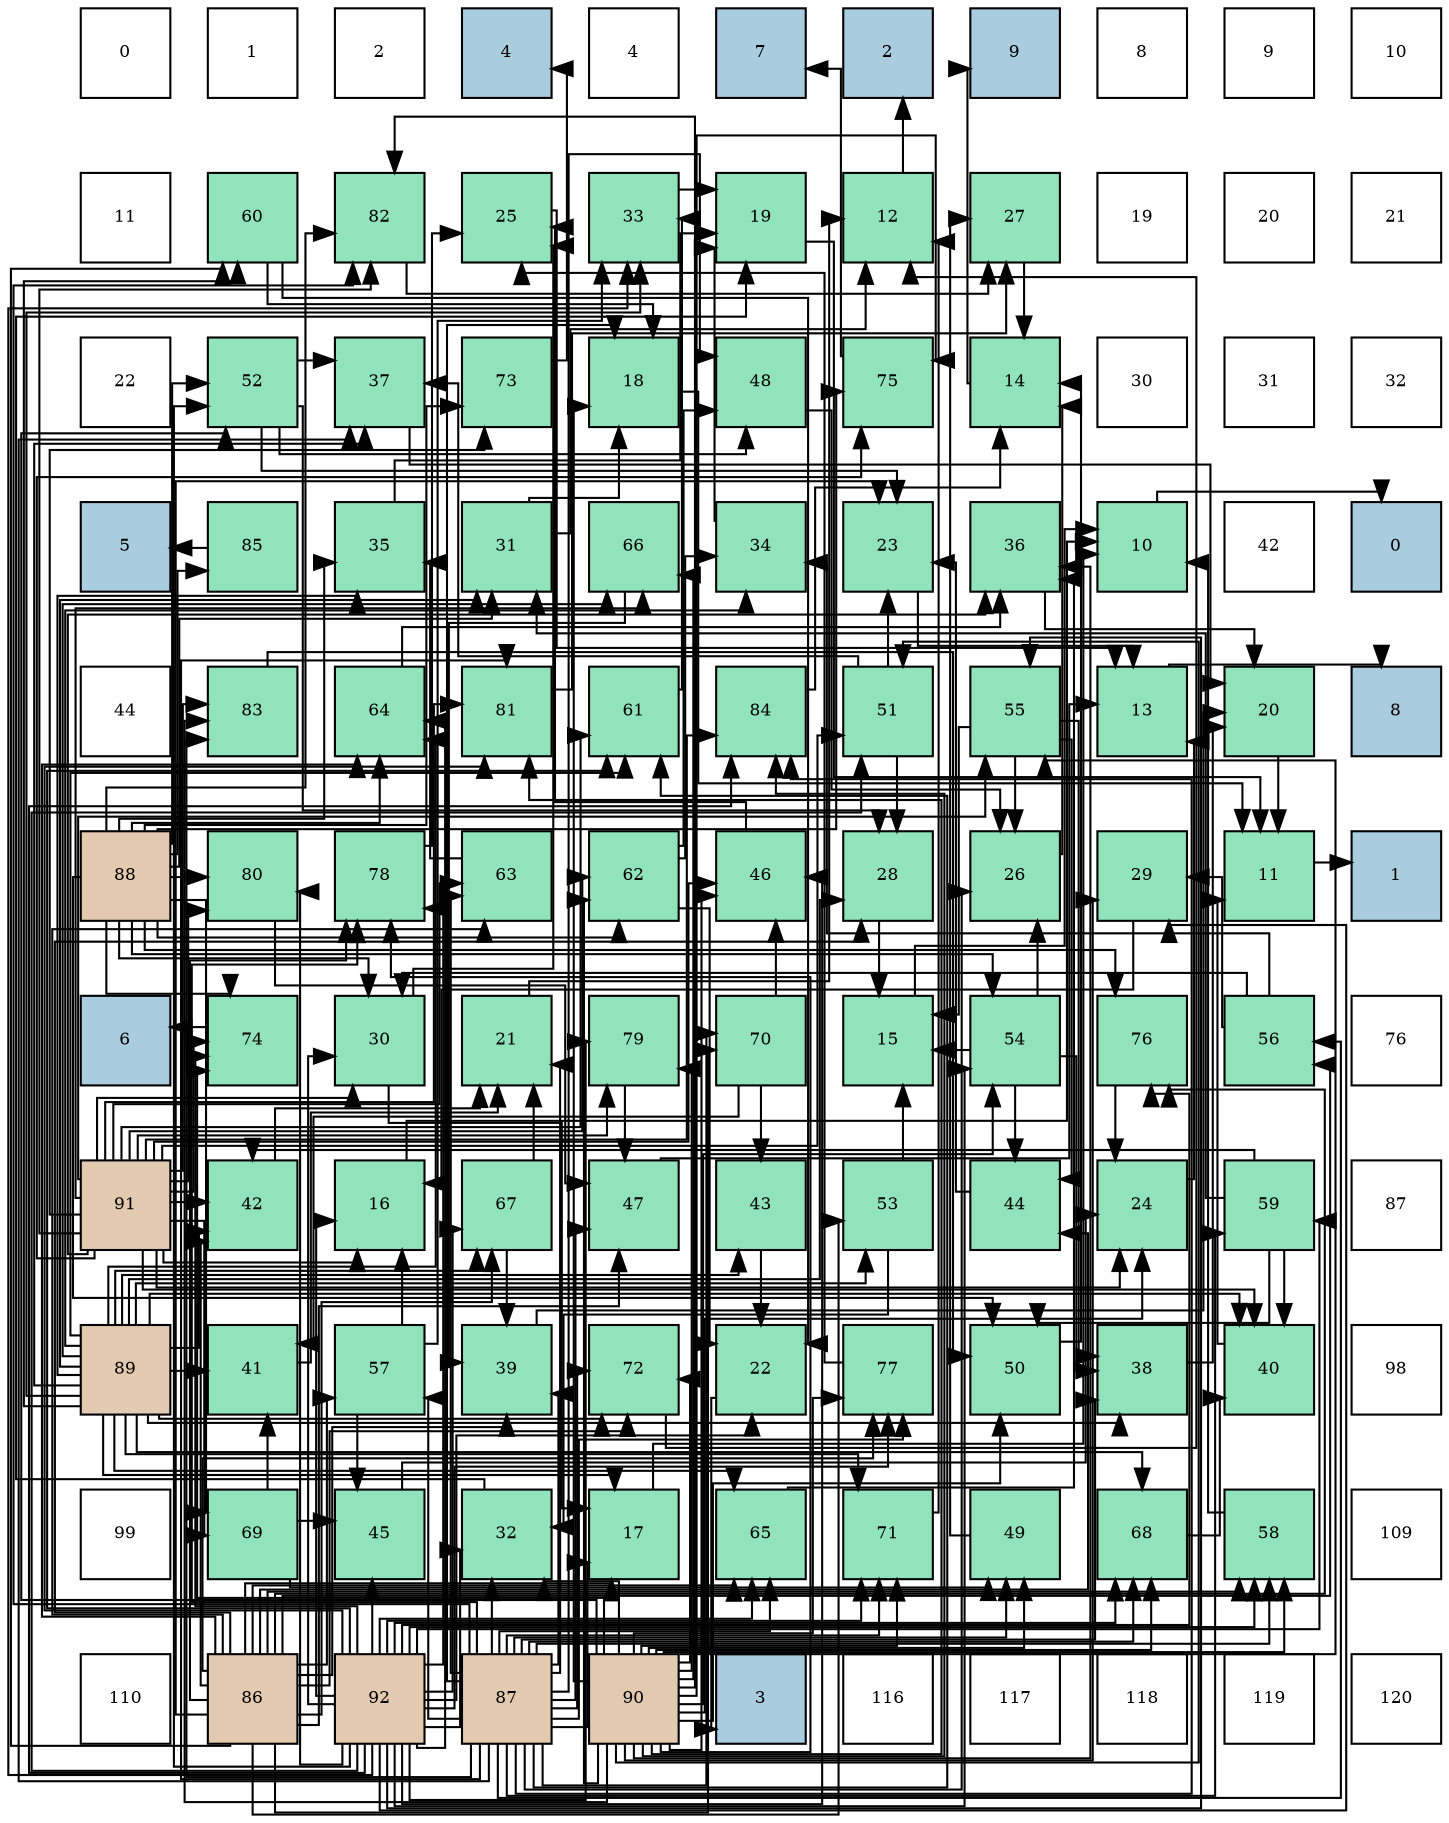 digraph layout{
 rankdir=TB;
 splines=ortho;
 node [style=filled shape=square fixedsize=true width=0.6];
0[label="0", fontsize=8, fillcolor="#ffffff"];
1[label="1", fontsize=8, fillcolor="#ffffff"];
2[label="2", fontsize=8, fillcolor="#ffffff"];
3[label="4", fontsize=8, fillcolor="#a9ccde"];
4[label="4", fontsize=8, fillcolor="#ffffff"];
5[label="7", fontsize=8, fillcolor="#a9ccde"];
6[label="2", fontsize=8, fillcolor="#a9ccde"];
7[label="9", fontsize=8, fillcolor="#a9ccde"];
8[label="8", fontsize=8, fillcolor="#ffffff"];
9[label="9", fontsize=8, fillcolor="#ffffff"];
10[label="10", fontsize=8, fillcolor="#ffffff"];
11[label="11", fontsize=8, fillcolor="#ffffff"];
12[label="60", fontsize=8, fillcolor="#91e3bb"];
13[label="82", fontsize=8, fillcolor="#91e3bb"];
14[label="25", fontsize=8, fillcolor="#91e3bb"];
15[label="33", fontsize=8, fillcolor="#91e3bb"];
16[label="19", fontsize=8, fillcolor="#91e3bb"];
17[label="12", fontsize=8, fillcolor="#91e3bb"];
18[label="27", fontsize=8, fillcolor="#91e3bb"];
19[label="19", fontsize=8, fillcolor="#ffffff"];
20[label="20", fontsize=8, fillcolor="#ffffff"];
21[label="21", fontsize=8, fillcolor="#ffffff"];
22[label="22", fontsize=8, fillcolor="#ffffff"];
23[label="52", fontsize=8, fillcolor="#91e3bb"];
24[label="37", fontsize=8, fillcolor="#91e3bb"];
25[label="73", fontsize=8, fillcolor="#91e3bb"];
26[label="18", fontsize=8, fillcolor="#91e3bb"];
27[label="48", fontsize=8, fillcolor="#91e3bb"];
28[label="75", fontsize=8, fillcolor="#91e3bb"];
29[label="14", fontsize=8, fillcolor="#91e3bb"];
30[label="30", fontsize=8, fillcolor="#ffffff"];
31[label="31", fontsize=8, fillcolor="#ffffff"];
32[label="32", fontsize=8, fillcolor="#ffffff"];
33[label="5", fontsize=8, fillcolor="#a9ccde"];
34[label="85", fontsize=8, fillcolor="#91e3bb"];
35[label="35", fontsize=8, fillcolor="#91e3bb"];
36[label="31", fontsize=8, fillcolor="#91e3bb"];
37[label="66", fontsize=8, fillcolor="#91e3bb"];
38[label="34", fontsize=8, fillcolor="#91e3bb"];
39[label="23", fontsize=8, fillcolor="#91e3bb"];
40[label="36", fontsize=8, fillcolor="#91e3bb"];
41[label="10", fontsize=8, fillcolor="#91e3bb"];
42[label="42", fontsize=8, fillcolor="#ffffff"];
43[label="0", fontsize=8, fillcolor="#a9ccde"];
44[label="44", fontsize=8, fillcolor="#ffffff"];
45[label="83", fontsize=8, fillcolor="#91e3bb"];
46[label="64", fontsize=8, fillcolor="#91e3bb"];
47[label="81", fontsize=8, fillcolor="#91e3bb"];
48[label="61", fontsize=8, fillcolor="#91e3bb"];
49[label="84", fontsize=8, fillcolor="#91e3bb"];
50[label="51", fontsize=8, fillcolor="#91e3bb"];
51[label="55", fontsize=8, fillcolor="#91e3bb"];
52[label="13", fontsize=8, fillcolor="#91e3bb"];
53[label="20", fontsize=8, fillcolor="#91e3bb"];
54[label="8", fontsize=8, fillcolor="#a9ccde"];
55[label="88", fontsize=8, fillcolor="#e3c9af"];
56[label="80", fontsize=8, fillcolor="#91e3bb"];
57[label="78", fontsize=8, fillcolor="#91e3bb"];
58[label="63", fontsize=8, fillcolor="#91e3bb"];
59[label="62", fontsize=8, fillcolor="#91e3bb"];
60[label="46", fontsize=8, fillcolor="#91e3bb"];
61[label="28", fontsize=8, fillcolor="#91e3bb"];
62[label="26", fontsize=8, fillcolor="#91e3bb"];
63[label="29", fontsize=8, fillcolor="#91e3bb"];
64[label="11", fontsize=8, fillcolor="#91e3bb"];
65[label="1", fontsize=8, fillcolor="#a9ccde"];
66[label="6", fontsize=8, fillcolor="#a9ccde"];
67[label="74", fontsize=8, fillcolor="#91e3bb"];
68[label="30", fontsize=8, fillcolor="#91e3bb"];
69[label="21", fontsize=8, fillcolor="#91e3bb"];
70[label="79", fontsize=8, fillcolor="#91e3bb"];
71[label="70", fontsize=8, fillcolor="#91e3bb"];
72[label="15", fontsize=8, fillcolor="#91e3bb"];
73[label="54", fontsize=8, fillcolor="#91e3bb"];
74[label="76", fontsize=8, fillcolor="#91e3bb"];
75[label="56", fontsize=8, fillcolor="#91e3bb"];
76[label="76", fontsize=8, fillcolor="#ffffff"];
77[label="91", fontsize=8, fillcolor="#e3c9af"];
78[label="42", fontsize=8, fillcolor="#91e3bb"];
79[label="16", fontsize=8, fillcolor="#91e3bb"];
80[label="67", fontsize=8, fillcolor="#91e3bb"];
81[label="47", fontsize=8, fillcolor="#91e3bb"];
82[label="43", fontsize=8, fillcolor="#91e3bb"];
83[label="53", fontsize=8, fillcolor="#91e3bb"];
84[label="44", fontsize=8, fillcolor="#91e3bb"];
85[label="24", fontsize=8, fillcolor="#91e3bb"];
86[label="59", fontsize=8, fillcolor="#91e3bb"];
87[label="87", fontsize=8, fillcolor="#ffffff"];
88[label="89", fontsize=8, fillcolor="#e3c9af"];
89[label="41", fontsize=8, fillcolor="#91e3bb"];
90[label="57", fontsize=8, fillcolor="#91e3bb"];
91[label="39", fontsize=8, fillcolor="#91e3bb"];
92[label="72", fontsize=8, fillcolor="#91e3bb"];
93[label="22", fontsize=8, fillcolor="#91e3bb"];
94[label="77", fontsize=8, fillcolor="#91e3bb"];
95[label="50", fontsize=8, fillcolor="#91e3bb"];
96[label="38", fontsize=8, fillcolor="#91e3bb"];
97[label="40", fontsize=8, fillcolor="#91e3bb"];
98[label="98", fontsize=8, fillcolor="#ffffff"];
99[label="99", fontsize=8, fillcolor="#ffffff"];
100[label="69", fontsize=8, fillcolor="#91e3bb"];
101[label="45", fontsize=8, fillcolor="#91e3bb"];
102[label="32", fontsize=8, fillcolor="#91e3bb"];
103[label="17", fontsize=8, fillcolor="#91e3bb"];
104[label="65", fontsize=8, fillcolor="#91e3bb"];
105[label="71", fontsize=8, fillcolor="#91e3bb"];
106[label="49", fontsize=8, fillcolor="#91e3bb"];
107[label="68", fontsize=8, fillcolor="#91e3bb"];
108[label="58", fontsize=8, fillcolor="#91e3bb"];
109[label="109", fontsize=8, fillcolor="#ffffff"];
110[label="110", fontsize=8, fillcolor="#ffffff"];
111[label="86", fontsize=8, fillcolor="#e3c9af"];
112[label="92", fontsize=8, fillcolor="#e3c9af"];
113[label="87", fontsize=8, fillcolor="#e3c9af"];
114[label="90", fontsize=8, fillcolor="#e3c9af"];
115[label="3", fontsize=8, fillcolor="#a9ccde"];
116[label="116", fontsize=8, fillcolor="#ffffff"];
117[label="117", fontsize=8, fillcolor="#ffffff"];
118[label="118", fontsize=8, fillcolor="#ffffff"];
119[label="119", fontsize=8, fillcolor="#ffffff"];
120[label="120", fontsize=8, fillcolor="#ffffff"];
edge [constraint=false, style=vis];41 -> 43;
64 -> 65;
17 -> 6;
52 -> 54;
29 -> 7;
72 -> 41;
79 -> 41;
103 -> 41;
26 -> 64;
16 -> 64;
53 -> 64;
69 -> 17;
93 -> 115;
39 -> 52;
85 -> 52;
14 -> 52;
62 -> 29;
18 -> 29;
61 -> 72;
63 -> 79;
68 -> 103;
68 -> 14;
36 -> 17;
36 -> 26;
102 -> 16;
15 -> 16;
38 -> 16;
35 -> 16;
40 -> 53;
24 -> 53;
96 -> 53;
91 -> 53;
97 -> 64;
89 -> 69;
78 -> 69;
82 -> 93;
84 -> 39;
101 -> 85;
60 -> 14;
81 -> 52;
27 -> 62;
106 -> 18;
95 -> 29;
50 -> 39;
50 -> 61;
50 -> 24;
23 -> 39;
23 -> 61;
23 -> 24;
23 -> 27;
83 -> 72;
83 -> 102;
73 -> 72;
73 -> 62;
73 -> 96;
73 -> 84;
51 -> 72;
51 -> 62;
51 -> 96;
51 -> 84;
75 -> 63;
75 -> 68;
75 -> 38;
90 -> 79;
90 -> 15;
90 -> 101;
108 -> 41;
86 -> 36;
86 -> 97;
86 -> 78;
86 -> 95;
12 -> 26;
12 -> 93;
48 -> 15;
59 -> 93;
59 -> 38;
59 -> 27;
58 -> 35;
46 -> 40;
104 -> 40;
37 -> 91;
80 -> 69;
80 -> 91;
107 -> 97;
100 -> 89;
100 -> 101;
100 -> 106;
71 -> 89;
71 -> 82;
71 -> 60;
105 -> 17;
92 -> 17;
25 -> 3;
67 -> 66;
28 -> 5;
74 -> 85;
94 -> 14;
57 -> 14;
70 -> 81;
56 -> 81;
47 -> 18;
13 -> 18;
45 -> 95;
49 -> 29;
34 -> 33;
111 -> 103;
111 -> 39;
111 -> 61;
111 -> 91;
111 -> 78;
111 -> 84;
111 -> 81;
111 -> 83;
111 -> 75;
111 -> 90;
111 -> 108;
111 -> 12;
111 -> 58;
111 -> 46;
111 -> 104;
111 -> 80;
111 -> 71;
111 -> 92;
111 -> 74;
111 -> 94;
111 -> 57;
113 -> 103;
113 -> 26;
113 -> 69;
113 -> 62;
113 -> 102;
113 -> 24;
113 -> 96;
113 -> 91;
113 -> 81;
113 -> 27;
113 -> 106;
113 -> 75;
113 -> 90;
113 -> 108;
113 -> 86;
113 -> 48;
113 -> 58;
113 -> 104;
113 -> 107;
113 -> 71;
113 -> 105;
113 -> 92;
113 -> 94;
113 -> 57;
113 -> 47;
113 -> 13;
113 -> 45;
113 -> 49;
55 -> 68;
55 -> 36;
55 -> 35;
55 -> 95;
55 -> 23;
55 -> 73;
55 -> 59;
55 -> 46;
55 -> 100;
55 -> 25;
55 -> 67;
55 -> 28;
55 -> 74;
55 -> 56;
55 -> 13;
55 -> 34;
88 -> 103;
88 -> 61;
88 -> 36;
88 -> 15;
88 -> 38;
88 -> 35;
88 -> 24;
88 -> 96;
88 -> 97;
88 -> 89;
88 -> 78;
88 -> 82;
88 -> 83;
88 -> 12;
88 -> 48;
88 -> 46;
88 -> 104;
88 -> 37;
88 -> 80;
88 -> 107;
88 -> 105;
88 -> 92;
114 -> 26;
114 -> 85;
114 -> 63;
114 -> 102;
114 -> 40;
114 -> 60;
114 -> 106;
114 -> 95;
114 -> 50;
114 -> 23;
114 -> 73;
114 -> 51;
114 -> 108;
114 -> 59;
114 -> 37;
114 -> 107;
114 -> 105;
114 -> 92;
114 -> 67;
114 -> 28;
114 -> 94;
114 -> 57;
114 -> 70;
114 -> 47;
114 -> 13;
114 -> 45;
114 -> 49;
77 -> 79;
77 -> 85;
77 -> 68;
77 -> 40;
77 -> 97;
77 -> 78;
77 -> 60;
77 -> 50;
77 -> 51;
77 -> 48;
77 -> 59;
77 -> 58;
77 -> 37;
77 -> 100;
77 -> 25;
77 -> 67;
77 -> 28;
77 -> 70;
77 -> 56;
77 -> 47;
77 -> 13;
77 -> 45;
77 -> 49;
112 -> 79;
112 -> 93;
112 -> 63;
112 -> 68;
112 -> 102;
112 -> 15;
112 -> 101;
112 -> 60;
112 -> 50;
112 -> 23;
112 -> 73;
112 -> 51;
112 -> 108;
112 -> 86;
112 -> 48;
112 -> 46;
112 -> 104;
112 -> 80;
112 -> 107;
112 -> 105;
112 -> 67;
112 -> 74;
112 -> 94;
112 -> 57;
112 -> 70;
112 -> 56;
112 -> 47;
112 -> 49;
edge [constraint=true, style=invis];
0 -> 11 -> 22 -> 33 -> 44 -> 55 -> 66 -> 77 -> 88 -> 99 -> 110;
1 -> 12 -> 23 -> 34 -> 45 -> 56 -> 67 -> 78 -> 89 -> 100 -> 111;
2 -> 13 -> 24 -> 35 -> 46 -> 57 -> 68 -> 79 -> 90 -> 101 -> 112;
3 -> 14 -> 25 -> 36 -> 47 -> 58 -> 69 -> 80 -> 91 -> 102 -> 113;
4 -> 15 -> 26 -> 37 -> 48 -> 59 -> 70 -> 81 -> 92 -> 103 -> 114;
5 -> 16 -> 27 -> 38 -> 49 -> 60 -> 71 -> 82 -> 93 -> 104 -> 115;
6 -> 17 -> 28 -> 39 -> 50 -> 61 -> 72 -> 83 -> 94 -> 105 -> 116;
7 -> 18 -> 29 -> 40 -> 51 -> 62 -> 73 -> 84 -> 95 -> 106 -> 117;
8 -> 19 -> 30 -> 41 -> 52 -> 63 -> 74 -> 85 -> 96 -> 107 -> 118;
9 -> 20 -> 31 -> 42 -> 53 -> 64 -> 75 -> 86 -> 97 -> 108 -> 119;
10 -> 21 -> 32 -> 43 -> 54 -> 65 -> 76 -> 87 -> 98 -> 109 -> 120;
rank = same {0 -> 1 -> 2 -> 3 -> 4 -> 5 -> 6 -> 7 -> 8 -> 9 -> 10};
rank = same {11 -> 12 -> 13 -> 14 -> 15 -> 16 -> 17 -> 18 -> 19 -> 20 -> 21};
rank = same {22 -> 23 -> 24 -> 25 -> 26 -> 27 -> 28 -> 29 -> 30 -> 31 -> 32};
rank = same {33 -> 34 -> 35 -> 36 -> 37 -> 38 -> 39 -> 40 -> 41 -> 42 -> 43};
rank = same {44 -> 45 -> 46 -> 47 -> 48 -> 49 -> 50 -> 51 -> 52 -> 53 -> 54};
rank = same {55 -> 56 -> 57 -> 58 -> 59 -> 60 -> 61 -> 62 -> 63 -> 64 -> 65};
rank = same {66 -> 67 -> 68 -> 69 -> 70 -> 71 -> 72 -> 73 -> 74 -> 75 -> 76};
rank = same {77 -> 78 -> 79 -> 80 -> 81 -> 82 -> 83 -> 84 -> 85 -> 86 -> 87};
rank = same {88 -> 89 -> 90 -> 91 -> 92 -> 93 -> 94 -> 95 -> 96 -> 97 -> 98};
rank = same {99 -> 100 -> 101 -> 102 -> 103 -> 104 -> 105 -> 106 -> 107 -> 108 -> 109};
rank = same {110 -> 111 -> 112 -> 113 -> 114 -> 115 -> 116 -> 117 -> 118 -> 119 -> 120};
}